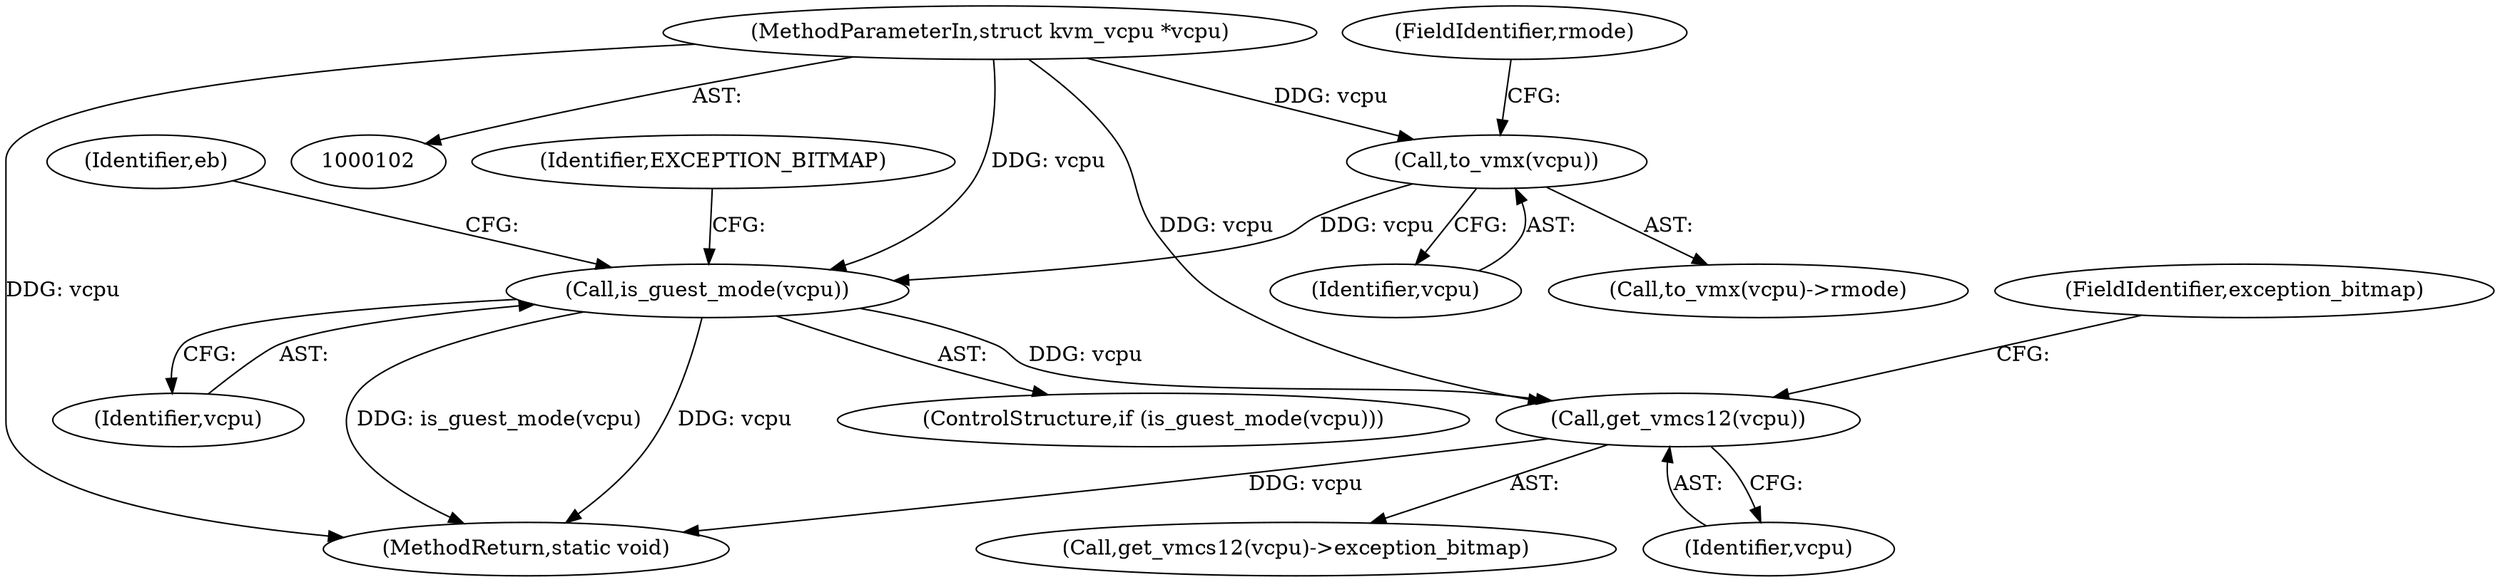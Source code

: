 digraph "0_linux_54a20552e1eae07aa240fa370a0293e006b5faed_1@pointer" {
"1000182" [label="(Call,get_vmcs12(vcpu))"];
"1000177" [label="(Call,is_guest_mode(vcpu))"];
"1000151" [label="(Call,to_vmx(vcpu))"];
"1000103" [label="(MethodParameterIn,struct kvm_vcpu *vcpu)"];
"1000153" [label="(FieldIdentifier,rmode)"];
"1000152" [label="(Identifier,vcpu)"];
"1000177" [label="(Call,is_guest_mode(vcpu))"];
"1000176" [label="(ControlStructure,if (is_guest_mode(vcpu)))"];
"1000151" [label="(Call,to_vmx(vcpu))"];
"1000182" [label="(Call,get_vmcs12(vcpu))"];
"1000188" [label="(MethodReturn,static void)"];
"1000103" [label="(MethodParameterIn,struct kvm_vcpu *vcpu)"];
"1000180" [label="(Identifier,eb)"];
"1000181" [label="(Call,get_vmcs12(vcpu)->exception_bitmap)"];
"1000150" [label="(Call,to_vmx(vcpu)->rmode)"];
"1000186" [label="(Identifier,EXCEPTION_BITMAP)"];
"1000183" [label="(Identifier,vcpu)"];
"1000184" [label="(FieldIdentifier,exception_bitmap)"];
"1000178" [label="(Identifier,vcpu)"];
"1000182" -> "1000181"  [label="AST: "];
"1000182" -> "1000183"  [label="CFG: "];
"1000183" -> "1000182"  [label="AST: "];
"1000184" -> "1000182"  [label="CFG: "];
"1000182" -> "1000188"  [label="DDG: vcpu"];
"1000177" -> "1000182"  [label="DDG: vcpu"];
"1000103" -> "1000182"  [label="DDG: vcpu"];
"1000177" -> "1000176"  [label="AST: "];
"1000177" -> "1000178"  [label="CFG: "];
"1000178" -> "1000177"  [label="AST: "];
"1000180" -> "1000177"  [label="CFG: "];
"1000186" -> "1000177"  [label="CFG: "];
"1000177" -> "1000188"  [label="DDG: vcpu"];
"1000177" -> "1000188"  [label="DDG: is_guest_mode(vcpu)"];
"1000151" -> "1000177"  [label="DDG: vcpu"];
"1000103" -> "1000177"  [label="DDG: vcpu"];
"1000151" -> "1000150"  [label="AST: "];
"1000151" -> "1000152"  [label="CFG: "];
"1000152" -> "1000151"  [label="AST: "];
"1000153" -> "1000151"  [label="CFG: "];
"1000103" -> "1000151"  [label="DDG: vcpu"];
"1000103" -> "1000102"  [label="AST: "];
"1000103" -> "1000188"  [label="DDG: vcpu"];
}
